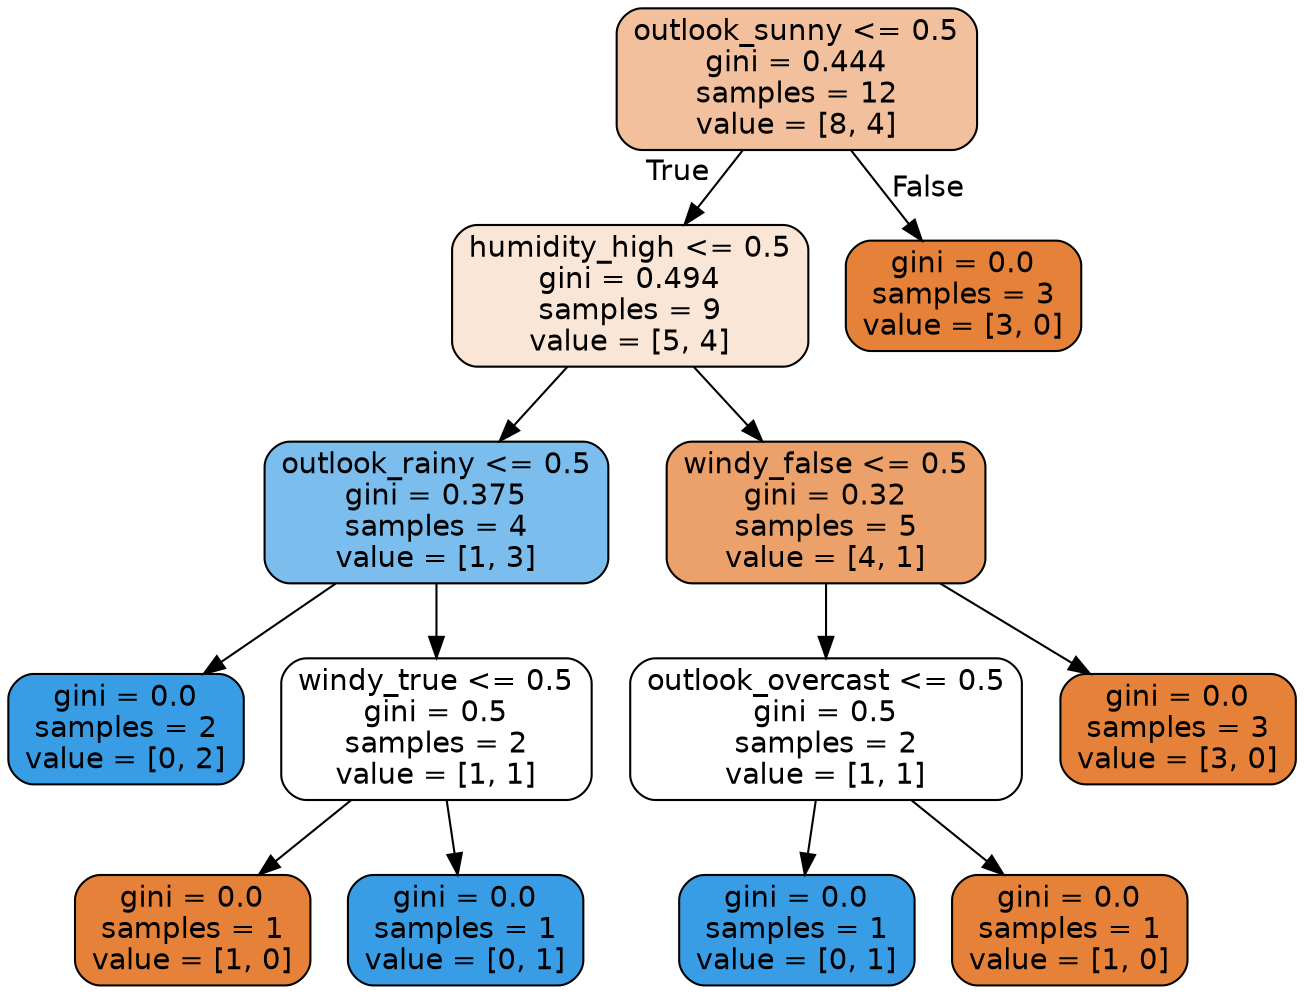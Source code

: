 digraph Tree {
node [shape=box, style="filled, rounded", color="black", fontname=helvetica] ;
edge [fontname=helvetica] ;
0 [label="outlook_sunny <= 0.5\ngini = 0.444\nsamples = 12\nvalue = [8, 4]", fillcolor="#f2c09c"] ;
1 [label="humidity_high <= 0.5\ngini = 0.494\nsamples = 9\nvalue = [5, 4]", fillcolor="#fae6d7"] ;
0 -> 1 [labeldistance=2.5, labelangle=45, headlabel="True"] ;
2 [label="outlook_rainy <= 0.5\ngini = 0.375\nsamples = 4\nvalue = [1, 3]", fillcolor="#7bbeee"] ;
1 -> 2 ;
3 [label="gini = 0.0\nsamples = 2\nvalue = [0, 2]", fillcolor="#399de5"] ;
2 -> 3 ;
4 [label="windy_true <= 0.5\ngini = 0.5\nsamples = 2\nvalue = [1, 1]", fillcolor="#ffffff"] ;
2 -> 4 ;
5 [label="gini = 0.0\nsamples = 1\nvalue = [1, 0]", fillcolor="#e58139"] ;
4 -> 5 ;
6 [label="gini = 0.0\nsamples = 1\nvalue = [0, 1]", fillcolor="#399de5"] ;
4 -> 6 ;
7 [label="windy_false <= 0.5\ngini = 0.32\nsamples = 5\nvalue = [4, 1]", fillcolor="#eca06a"] ;
1 -> 7 ;
8 [label="outlook_overcast <= 0.5\ngini = 0.5\nsamples = 2\nvalue = [1, 1]", fillcolor="#ffffff"] ;
7 -> 8 ;
9 [label="gini = 0.0\nsamples = 1\nvalue = [0, 1]", fillcolor="#399de5"] ;
8 -> 9 ;
10 [label="gini = 0.0\nsamples = 1\nvalue = [1, 0]", fillcolor="#e58139"] ;
8 -> 10 ;
11 [label="gini = 0.0\nsamples = 3\nvalue = [3, 0]", fillcolor="#e58139"] ;
7 -> 11 ;
12 [label="gini = 0.0\nsamples = 3\nvalue = [3, 0]", fillcolor="#e58139"] ;
0 -> 12 [labeldistance=2.5, labelangle=-45, headlabel="False"] ;
}